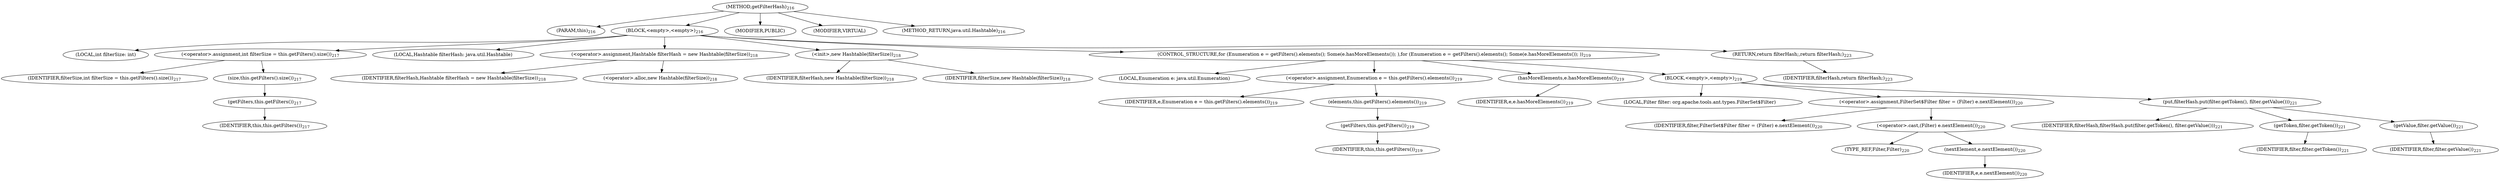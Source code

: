 digraph "getFilterHash" {  
"305" [label = <(METHOD,getFilterHash)<SUB>216</SUB>> ]
"50" [label = <(PARAM,this)<SUB>216</SUB>> ]
"306" [label = <(BLOCK,&lt;empty&gt;,&lt;empty&gt;)<SUB>216</SUB>> ]
"307" [label = <(LOCAL,int filterSize: int)> ]
"308" [label = <(&lt;operator&gt;.assignment,int filterSize = this.getFilters().size())<SUB>217</SUB>> ]
"309" [label = <(IDENTIFIER,filterSize,int filterSize = this.getFilters().size())<SUB>217</SUB>> ]
"310" [label = <(size,this.getFilters().size())<SUB>217</SUB>> ]
"311" [label = <(getFilters,this.getFilters())<SUB>217</SUB>> ]
"49" [label = <(IDENTIFIER,this,this.getFilters())<SUB>217</SUB>> ]
"52" [label = <(LOCAL,Hashtable filterHash: java.util.Hashtable)> ]
"312" [label = <(&lt;operator&gt;.assignment,Hashtable filterHash = new Hashtable(filterSize))<SUB>218</SUB>> ]
"313" [label = <(IDENTIFIER,filterHash,Hashtable filterHash = new Hashtable(filterSize))<SUB>218</SUB>> ]
"314" [label = <(&lt;operator&gt;.alloc,new Hashtable(filterSize))<SUB>218</SUB>> ]
"315" [label = <(&lt;init&gt;,new Hashtable(filterSize))<SUB>218</SUB>> ]
"51" [label = <(IDENTIFIER,filterHash,new Hashtable(filterSize))<SUB>218</SUB>> ]
"316" [label = <(IDENTIFIER,filterSize,new Hashtable(filterSize))<SUB>218</SUB>> ]
"317" [label = <(CONTROL_STRUCTURE,for (Enumeration e = getFilters().elements(); Some(e.hasMoreElements()); ),for (Enumeration e = getFilters().elements(); Some(e.hasMoreElements()); ))<SUB>219</SUB>> ]
"318" [label = <(LOCAL,Enumeration e: java.util.Enumeration)> ]
"319" [label = <(&lt;operator&gt;.assignment,Enumeration e = this.getFilters().elements())<SUB>219</SUB>> ]
"320" [label = <(IDENTIFIER,e,Enumeration e = this.getFilters().elements())<SUB>219</SUB>> ]
"321" [label = <(elements,this.getFilters().elements())<SUB>219</SUB>> ]
"322" [label = <(getFilters,this.getFilters())<SUB>219</SUB>> ]
"53" [label = <(IDENTIFIER,this,this.getFilters())<SUB>219</SUB>> ]
"323" [label = <(hasMoreElements,e.hasMoreElements())<SUB>219</SUB>> ]
"324" [label = <(IDENTIFIER,e,e.hasMoreElements())<SUB>219</SUB>> ]
"325" [label = <(BLOCK,&lt;empty&gt;,&lt;empty&gt;)<SUB>219</SUB>> ]
"326" [label = <(LOCAL,Filter filter: org.apache.tools.ant.types.FilterSet$Filter)> ]
"327" [label = <(&lt;operator&gt;.assignment,FilterSet$Filter filter = (Filter) e.nextElement())<SUB>220</SUB>> ]
"328" [label = <(IDENTIFIER,filter,FilterSet$Filter filter = (Filter) e.nextElement())<SUB>220</SUB>> ]
"329" [label = <(&lt;operator&gt;.cast,(Filter) e.nextElement())<SUB>220</SUB>> ]
"330" [label = <(TYPE_REF,Filter,Filter)<SUB>220</SUB>> ]
"331" [label = <(nextElement,e.nextElement())<SUB>220</SUB>> ]
"332" [label = <(IDENTIFIER,e,e.nextElement())<SUB>220</SUB>> ]
"333" [label = <(put,filterHash.put(filter.getToken(), filter.getValue()))<SUB>221</SUB>> ]
"334" [label = <(IDENTIFIER,filterHash,filterHash.put(filter.getToken(), filter.getValue()))<SUB>221</SUB>> ]
"335" [label = <(getToken,filter.getToken())<SUB>221</SUB>> ]
"336" [label = <(IDENTIFIER,filter,filter.getToken())<SUB>221</SUB>> ]
"337" [label = <(getValue,filter.getValue())<SUB>221</SUB>> ]
"338" [label = <(IDENTIFIER,filter,filter.getValue())<SUB>221</SUB>> ]
"339" [label = <(RETURN,return filterHash;,return filterHash;)<SUB>223</SUB>> ]
"340" [label = <(IDENTIFIER,filterHash,return filterHash;)<SUB>223</SUB>> ]
"341" [label = <(MODIFIER,PUBLIC)> ]
"342" [label = <(MODIFIER,VIRTUAL)> ]
"343" [label = <(METHOD_RETURN,java.util.Hashtable)<SUB>216</SUB>> ]
  "305" -> "50" 
  "305" -> "306" 
  "305" -> "341" 
  "305" -> "342" 
  "305" -> "343" 
  "306" -> "307" 
  "306" -> "308" 
  "306" -> "52" 
  "306" -> "312" 
  "306" -> "315" 
  "306" -> "317" 
  "306" -> "339" 
  "308" -> "309" 
  "308" -> "310" 
  "310" -> "311" 
  "311" -> "49" 
  "312" -> "313" 
  "312" -> "314" 
  "315" -> "51" 
  "315" -> "316" 
  "317" -> "318" 
  "317" -> "319" 
  "317" -> "323" 
  "317" -> "325" 
  "319" -> "320" 
  "319" -> "321" 
  "321" -> "322" 
  "322" -> "53" 
  "323" -> "324" 
  "325" -> "326" 
  "325" -> "327" 
  "325" -> "333" 
  "327" -> "328" 
  "327" -> "329" 
  "329" -> "330" 
  "329" -> "331" 
  "331" -> "332" 
  "333" -> "334" 
  "333" -> "335" 
  "333" -> "337" 
  "335" -> "336" 
  "337" -> "338" 
  "339" -> "340" 
}
